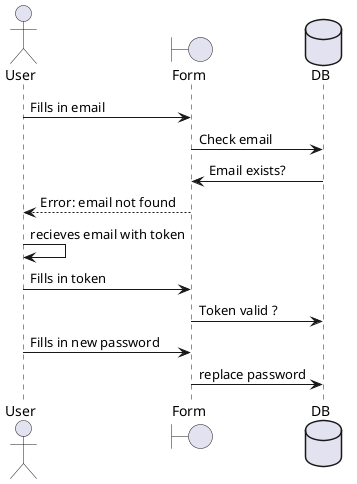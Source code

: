 @startuml resetPassword

actor User
boundary Form
database DB

User -> Form : Fills in email
Form -> DB : Check email
DB -> Form : Email exists?
Form --> User : Error: email not found
User -> User: recieves email with token
User -> Form: Fills in token
Form -> DB: Token valid ?
User -> Form: Fills in new password
Form -> DB: replace password



@enduml

